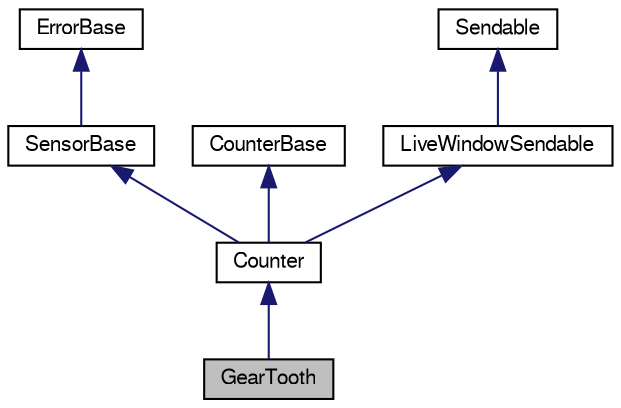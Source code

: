 digraph "GearTooth"
{
  bgcolor="transparent";
  edge [fontname="FreeSans",fontsize="10",labelfontname="FreeSans",labelfontsize="10"];
  node [fontname="FreeSans",fontsize="10",shape=record];
  Node1 [label="GearTooth",height=0.2,width=0.4,color="black", fillcolor="grey75", style="filled" fontcolor="black"];
  Node2 -> Node1 [dir="back",color="midnightblue",fontsize="10",style="solid",fontname="FreeSans"];
  Node2 [label="Counter",height=0.2,width=0.4,color="black",URL="$class_counter.html"];
  Node3 -> Node2 [dir="back",color="midnightblue",fontsize="10",style="solid",fontname="FreeSans"];
  Node3 [label="SensorBase",height=0.2,width=0.4,color="black",URL="$class_sensor_base.html"];
  Node4 -> Node3 [dir="back",color="midnightblue",fontsize="10",style="solid",fontname="FreeSans"];
  Node4 [label="ErrorBase",height=0.2,width=0.4,color="black",URL="$class_error_base.html"];
  Node5 -> Node2 [dir="back",color="midnightblue",fontsize="10",style="solid",fontname="FreeSans"];
  Node5 [label="CounterBase",height=0.2,width=0.4,color="black",URL="$class_counter_base.html"];
  Node6 -> Node2 [dir="back",color="midnightblue",fontsize="10",style="solid",fontname="FreeSans"];
  Node6 [label="LiveWindowSendable",height=0.2,width=0.4,color="black",URL="$class_live_window_sendable.html"];
  Node7 -> Node6 [dir="back",color="midnightblue",fontsize="10",style="solid",fontname="FreeSans"];
  Node7 [label="Sendable",height=0.2,width=0.4,color="black",URL="$class_sendable.html"];
}
